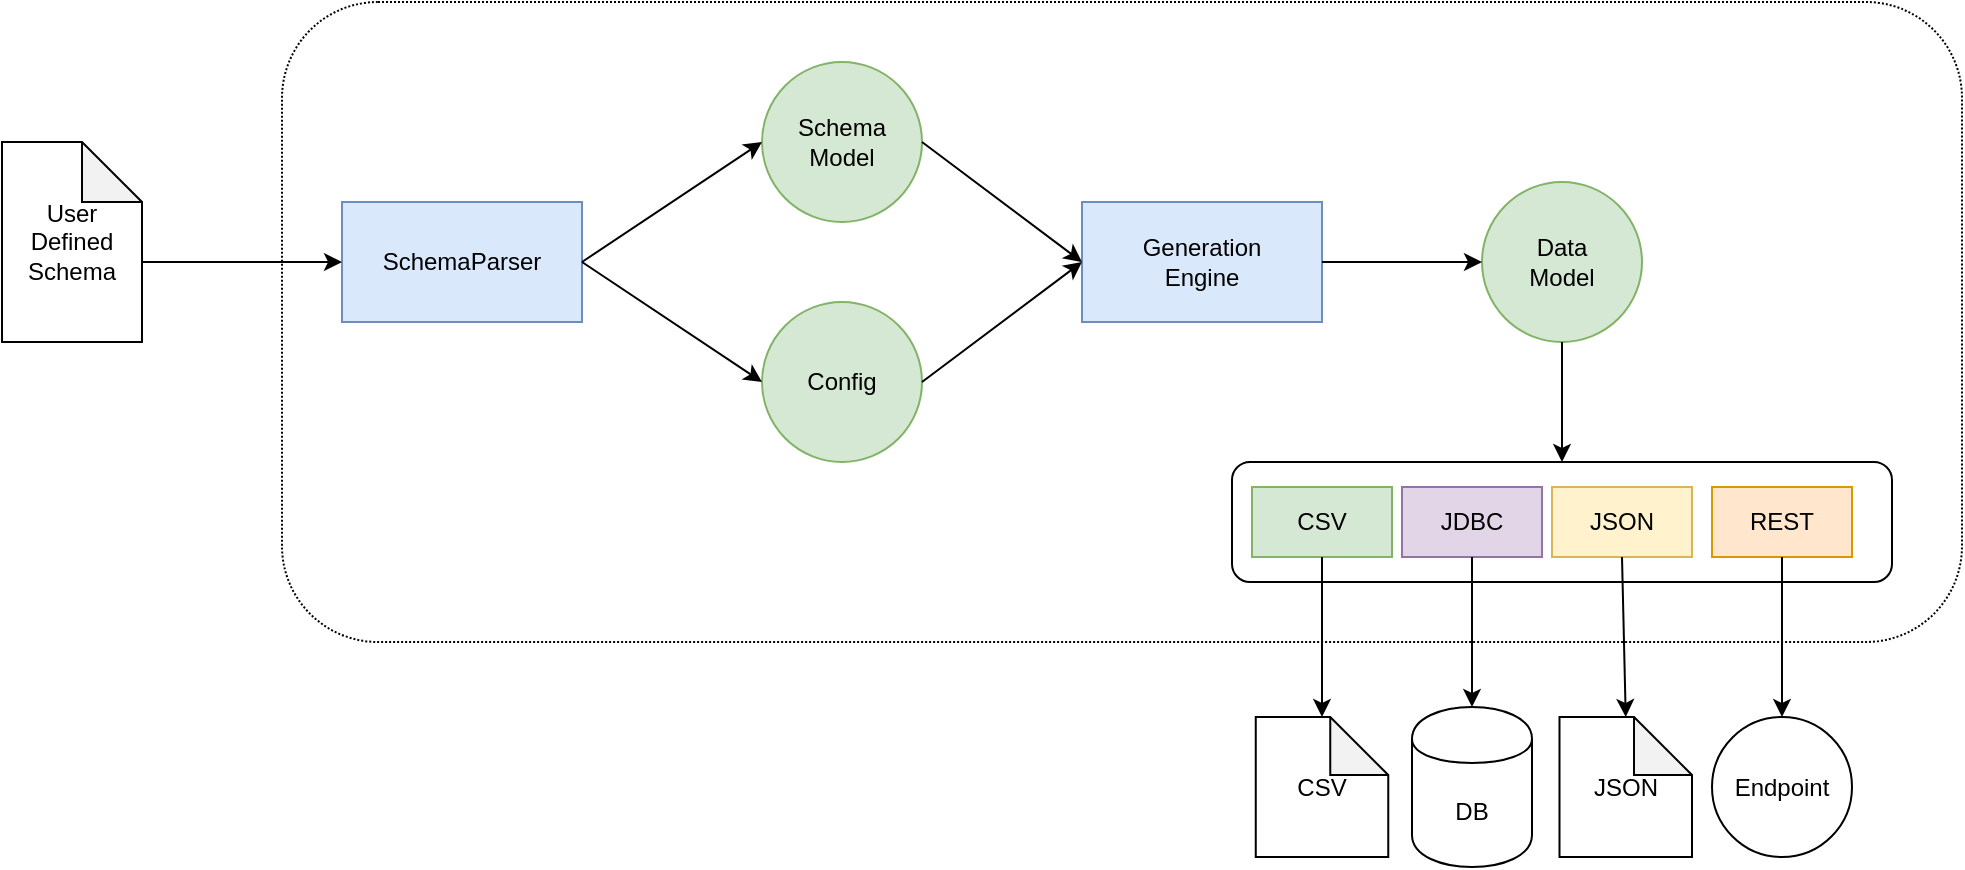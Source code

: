<mxfile version="13.3.0" type="device"><diagram id="er5WZ7fXvL9duzxaAQZL" name="Page-1"><mxGraphModel dx="1234" dy="730" grid="1" gridSize="10" guides="1" tooltips="1" connect="1" arrows="1" fold="1" page="1" pageScale="1" pageWidth="1100" pageHeight="850" math="0" shadow="0"><root><mxCell id="0"/><mxCell id="1" parent="0"/><mxCell id="3_99aw6ZsnxtyqMYL6la-21" value="" style="rounded=1;whiteSpace=wrap;html=1;dashed=1;dashPattern=1 1;" parent="1" vertex="1"><mxGeometry x="160" y="210" width="840" height="320" as="geometry"/></mxCell><mxCell id="Pl68pZjwqq95qwwrmL4b-13" value="" style="rounded=1;whiteSpace=wrap;html=1;" parent="1" vertex="1"><mxGeometry x="635" y="440" width="330" height="60" as="geometry"/></mxCell><mxCell id="3_99aw6ZsnxtyqMYL6la-1" value="&lt;div&gt;SchemaParser&lt;/div&gt;" style="rounded=0;whiteSpace=wrap;html=1;fillColor=#dae8fc;strokeColor=#6c8ebf;" parent="1" vertex="1"><mxGeometry x="190" y="310" width="120" height="60" as="geometry"/></mxCell><mxCell id="3_99aw6ZsnxtyqMYL6la-3" value="&lt;div&gt;User&lt;/div&gt;&lt;div&gt;Defined&lt;/div&gt;&lt;div&gt;Schema&lt;br&gt;&lt;/div&gt;" style="shape=note;whiteSpace=wrap;html=1;backgroundOutline=1;darkOpacity=0.05;" parent="1" vertex="1"><mxGeometry x="20" y="280" width="70" height="100" as="geometry"/></mxCell><mxCell id="3_99aw6ZsnxtyqMYL6la-4" value="Schema Model" style="ellipse;whiteSpace=wrap;html=1;aspect=fixed;fillColor=#d5e8d4;strokeColor=#82b366;" parent="1" vertex="1"><mxGeometry x="400" y="240" width="80" height="80" as="geometry"/></mxCell><mxCell id="3_99aw6ZsnxtyqMYL6la-7" value="Config" style="ellipse;whiteSpace=wrap;html=1;aspect=fixed;fillColor=#d5e8d4;strokeColor=#82b366;" parent="1" vertex="1"><mxGeometry x="400" y="360" width="80" height="80" as="geometry"/></mxCell><mxCell id="3_99aw6ZsnxtyqMYL6la-8" value="&lt;div&gt;Generation&lt;/div&gt;&lt;div&gt;Engine&lt;br&gt;&lt;/div&gt;" style="rounded=0;whiteSpace=wrap;html=1;fillColor=#dae8fc;strokeColor=#6c8ebf;" parent="1" vertex="1"><mxGeometry x="560" y="310" width="120" height="60" as="geometry"/></mxCell><mxCell id="3_99aw6ZsnxtyqMYL6la-9" value="" style="endArrow=classic;html=1;entryX=0;entryY=0.5;entryDx=0;entryDy=0;exitX=1;exitY=0.5;exitDx=0;exitDy=0;" parent="1" source="3_99aw6ZsnxtyqMYL6la-4" target="3_99aw6ZsnxtyqMYL6la-8" edge="1"><mxGeometry width="50" height="50" relative="1" as="geometry"><mxPoint x="480" y="260" as="sourcePoint"/><mxPoint x="570" y="400" as="targetPoint"/></mxGeometry></mxCell><mxCell id="3_99aw6ZsnxtyqMYL6la-10" value="" style="endArrow=classic;html=1;entryX=0;entryY=0.5;entryDx=0;entryDy=0;exitX=1;exitY=0.5;exitDx=0;exitDy=0;" parent="1" source="3_99aw6ZsnxtyqMYL6la-7" target="3_99aw6ZsnxtyqMYL6la-8" edge="1"><mxGeometry width="50" height="50" relative="1" as="geometry"><mxPoint x="520" y="450" as="sourcePoint"/><mxPoint x="570" y="400" as="targetPoint"/></mxGeometry></mxCell><mxCell id="3_99aw6ZsnxtyqMYL6la-13" value="" style="endArrow=classic;html=1;exitX=1;exitY=0.5;exitDx=0;exitDy=0;entryX=0;entryY=0.5;entryDx=0;entryDy=0;" parent="1" source="3_99aw6ZsnxtyqMYL6la-1" edge="1" target="3_99aw6ZsnxtyqMYL6la-7"><mxGeometry width="50" height="50" relative="1" as="geometry"><mxPoint x="320" y="400" as="sourcePoint"/><mxPoint x="400" y="400" as="targetPoint"/></mxGeometry></mxCell><mxCell id="3_99aw6ZsnxtyqMYL6la-14" value="" style="endArrow=classic;html=1;exitX=1;exitY=0.5;exitDx=0;exitDy=0;entryX=0;entryY=0.5;entryDx=0;entryDy=0;" parent="1" source="3_99aw6ZsnxtyqMYL6la-1" target="3_99aw6ZsnxtyqMYL6la-4" edge="1"><mxGeometry width="50" height="50" relative="1" as="geometry"><mxPoint x="520" y="450" as="sourcePoint"/><mxPoint x="570" y="400" as="targetPoint"/></mxGeometry></mxCell><mxCell id="3_99aw6ZsnxtyqMYL6la-15" value="&lt;div&gt;Data&lt;/div&gt;&lt;div&gt;Model&lt;br&gt;&lt;/div&gt;" style="ellipse;whiteSpace=wrap;html=1;aspect=fixed;fillColor=#d5e8d4;strokeColor=#82b366;" parent="1" vertex="1"><mxGeometry x="760" y="300" width="80" height="80" as="geometry"/></mxCell><mxCell id="3_99aw6ZsnxtyqMYL6la-16" value="" style="endArrow=classic;html=1;entryX=0;entryY=0.5;entryDx=0;entryDy=0;exitX=1;exitY=0.5;exitDx=0;exitDy=0;" parent="1" source="3_99aw6ZsnxtyqMYL6la-8" target="3_99aw6ZsnxtyqMYL6la-15" edge="1"><mxGeometry width="50" height="50" relative="1" as="geometry"><mxPoint x="520" y="450" as="sourcePoint"/><mxPoint x="570" y="400" as="targetPoint"/></mxGeometry></mxCell><mxCell id="3_99aw6ZsnxtyqMYL6la-17" value="CSV" style="rounded=0;whiteSpace=wrap;html=1;fillColor=#d5e8d4;strokeColor=#82b366;" parent="1" vertex="1"><mxGeometry x="645" y="452.5" width="70" height="35" as="geometry"/></mxCell><mxCell id="3_99aw6ZsnxtyqMYL6la-19" value="CSV" style="shape=note;whiteSpace=wrap;html=1;backgroundOutline=1;darkOpacity=0.05;size=29;" parent="1" vertex="1"><mxGeometry x="646.88" y="567.5" width="66.25" height="70" as="geometry"/></mxCell><mxCell id="3_99aw6ZsnxtyqMYL6la-20" value="" style="endArrow=classic;html=1;entryX=0.5;entryY=0;entryDx=0;entryDy=0;entryPerimeter=0;exitX=0.5;exitY=1;exitDx=0;exitDy=0;" parent="1" source="3_99aw6ZsnxtyqMYL6la-17" target="3_99aw6ZsnxtyqMYL6la-19" edge="1"><mxGeometry width="50" height="50" relative="1" as="geometry"><mxPoint x="475" y="452.5" as="sourcePoint"/><mxPoint x="525" y="402.5" as="targetPoint"/></mxGeometry></mxCell><mxCell id="Pl68pZjwqq95qwwrmL4b-1" value="JDBC" style="rounded=0;whiteSpace=wrap;html=1;fillColor=#e1d5e7;strokeColor=#9673a6;" parent="1" vertex="1"><mxGeometry x="720" y="452.5" width="70" height="35" as="geometry"/></mxCell><mxCell id="Pl68pZjwqq95qwwrmL4b-2" value="JSON" style="rounded=0;whiteSpace=wrap;html=1;fillColor=#fff2cc;strokeColor=#d6b656;" parent="1" vertex="1"><mxGeometry x="795" y="452.5" width="70" height="35" as="geometry"/></mxCell><mxCell id="Pl68pZjwqq95qwwrmL4b-3" value="REST" style="rounded=0;whiteSpace=wrap;html=1;fillColor=#ffe6cc;strokeColor=#d79b00;" parent="1" vertex="1"><mxGeometry x="875" y="452.5" width="70" height="35" as="geometry"/></mxCell><mxCell id="Pl68pZjwqq95qwwrmL4b-7" value="DB" style="shape=cylinder;whiteSpace=wrap;html=1;boundedLbl=1;backgroundOutline=1;" parent="1" vertex="1"><mxGeometry x="725" y="562.5" width="60" height="80" as="geometry"/></mxCell><mxCell id="Pl68pZjwqq95qwwrmL4b-8" value="JSON" style="shape=note;whiteSpace=wrap;html=1;backgroundOutline=1;darkOpacity=0.05;size=29;" parent="1" vertex="1"><mxGeometry x="798.75" y="567.5" width="66.25" height="70" as="geometry"/></mxCell><mxCell id="Pl68pZjwqq95qwwrmL4b-9" value="Endpoint" style="ellipse;whiteSpace=wrap;html=1;aspect=fixed;" parent="1" vertex="1"><mxGeometry x="875" y="567.5" width="70" height="70" as="geometry"/></mxCell><mxCell id="Pl68pZjwqq95qwwrmL4b-10" value="" style="endArrow=classic;html=1;entryX=0.5;entryY=0;entryDx=0;entryDy=0;exitX=0.5;exitY=1;exitDx=0;exitDy=0;" parent="1" source="Pl68pZjwqq95qwwrmL4b-1" target="Pl68pZjwqq95qwwrmL4b-7" edge="1"><mxGeometry width="50" height="50" relative="1" as="geometry"><mxPoint x="595" y="502.5" as="sourcePoint"/><mxPoint x="645" y="452.5" as="targetPoint"/></mxGeometry></mxCell><mxCell id="Pl68pZjwqq95qwwrmL4b-11" value="" style="endArrow=classic;html=1;entryX=0.5;entryY=0;entryDx=0;entryDy=0;entryPerimeter=0;exitX=0.5;exitY=1;exitDx=0;exitDy=0;" parent="1" source="Pl68pZjwqq95qwwrmL4b-2" target="Pl68pZjwqq95qwwrmL4b-8" edge="1"><mxGeometry width="50" height="50" relative="1" as="geometry"><mxPoint x="595" y="502.5" as="sourcePoint"/><mxPoint x="645" y="452.5" as="targetPoint"/></mxGeometry></mxCell><mxCell id="Pl68pZjwqq95qwwrmL4b-12" value="" style="endArrow=classic;html=1;entryX=0.5;entryY=0;entryDx=0;entryDy=0;exitX=0.5;exitY=1;exitDx=0;exitDy=0;" parent="1" source="Pl68pZjwqq95qwwrmL4b-3" target="Pl68pZjwqq95qwwrmL4b-9" edge="1"><mxGeometry width="50" height="50" relative="1" as="geometry"><mxPoint x="595" y="502.5" as="sourcePoint"/><mxPoint x="645" y="452.5" as="targetPoint"/></mxGeometry></mxCell><mxCell id="Pl68pZjwqq95qwwrmL4b-14" value="" style="endArrow=classic;html=1;entryX=0.5;entryY=0;entryDx=0;entryDy=0;exitX=0.5;exitY=1;exitDx=0;exitDy=0;" parent="1" source="3_99aw6ZsnxtyqMYL6la-15" target="Pl68pZjwqq95qwwrmL4b-13" edge="1"><mxGeometry width="50" height="50" relative="1" as="geometry"><mxPoint x="640" y="500" as="sourcePoint"/><mxPoint x="690" y="450" as="targetPoint"/></mxGeometry></mxCell><mxCell id="2NIRXSSLVxjGnFWNRxpA-2" value="" style="endArrow=classic;html=1;entryX=0;entryY=0.5;entryDx=0;entryDy=0;exitX=0;exitY=0;exitDx=70;exitDy=60;exitPerimeter=0;" edge="1" parent="1" source="3_99aw6ZsnxtyqMYL6la-3" target="3_99aw6ZsnxtyqMYL6la-1"><mxGeometry width="50" height="50" relative="1" as="geometry"><mxPoint x="100" y="340" as="sourcePoint"/><mxPoint x="600" y="480" as="targetPoint"/></mxGeometry></mxCell></root></mxGraphModel></diagram></mxfile>